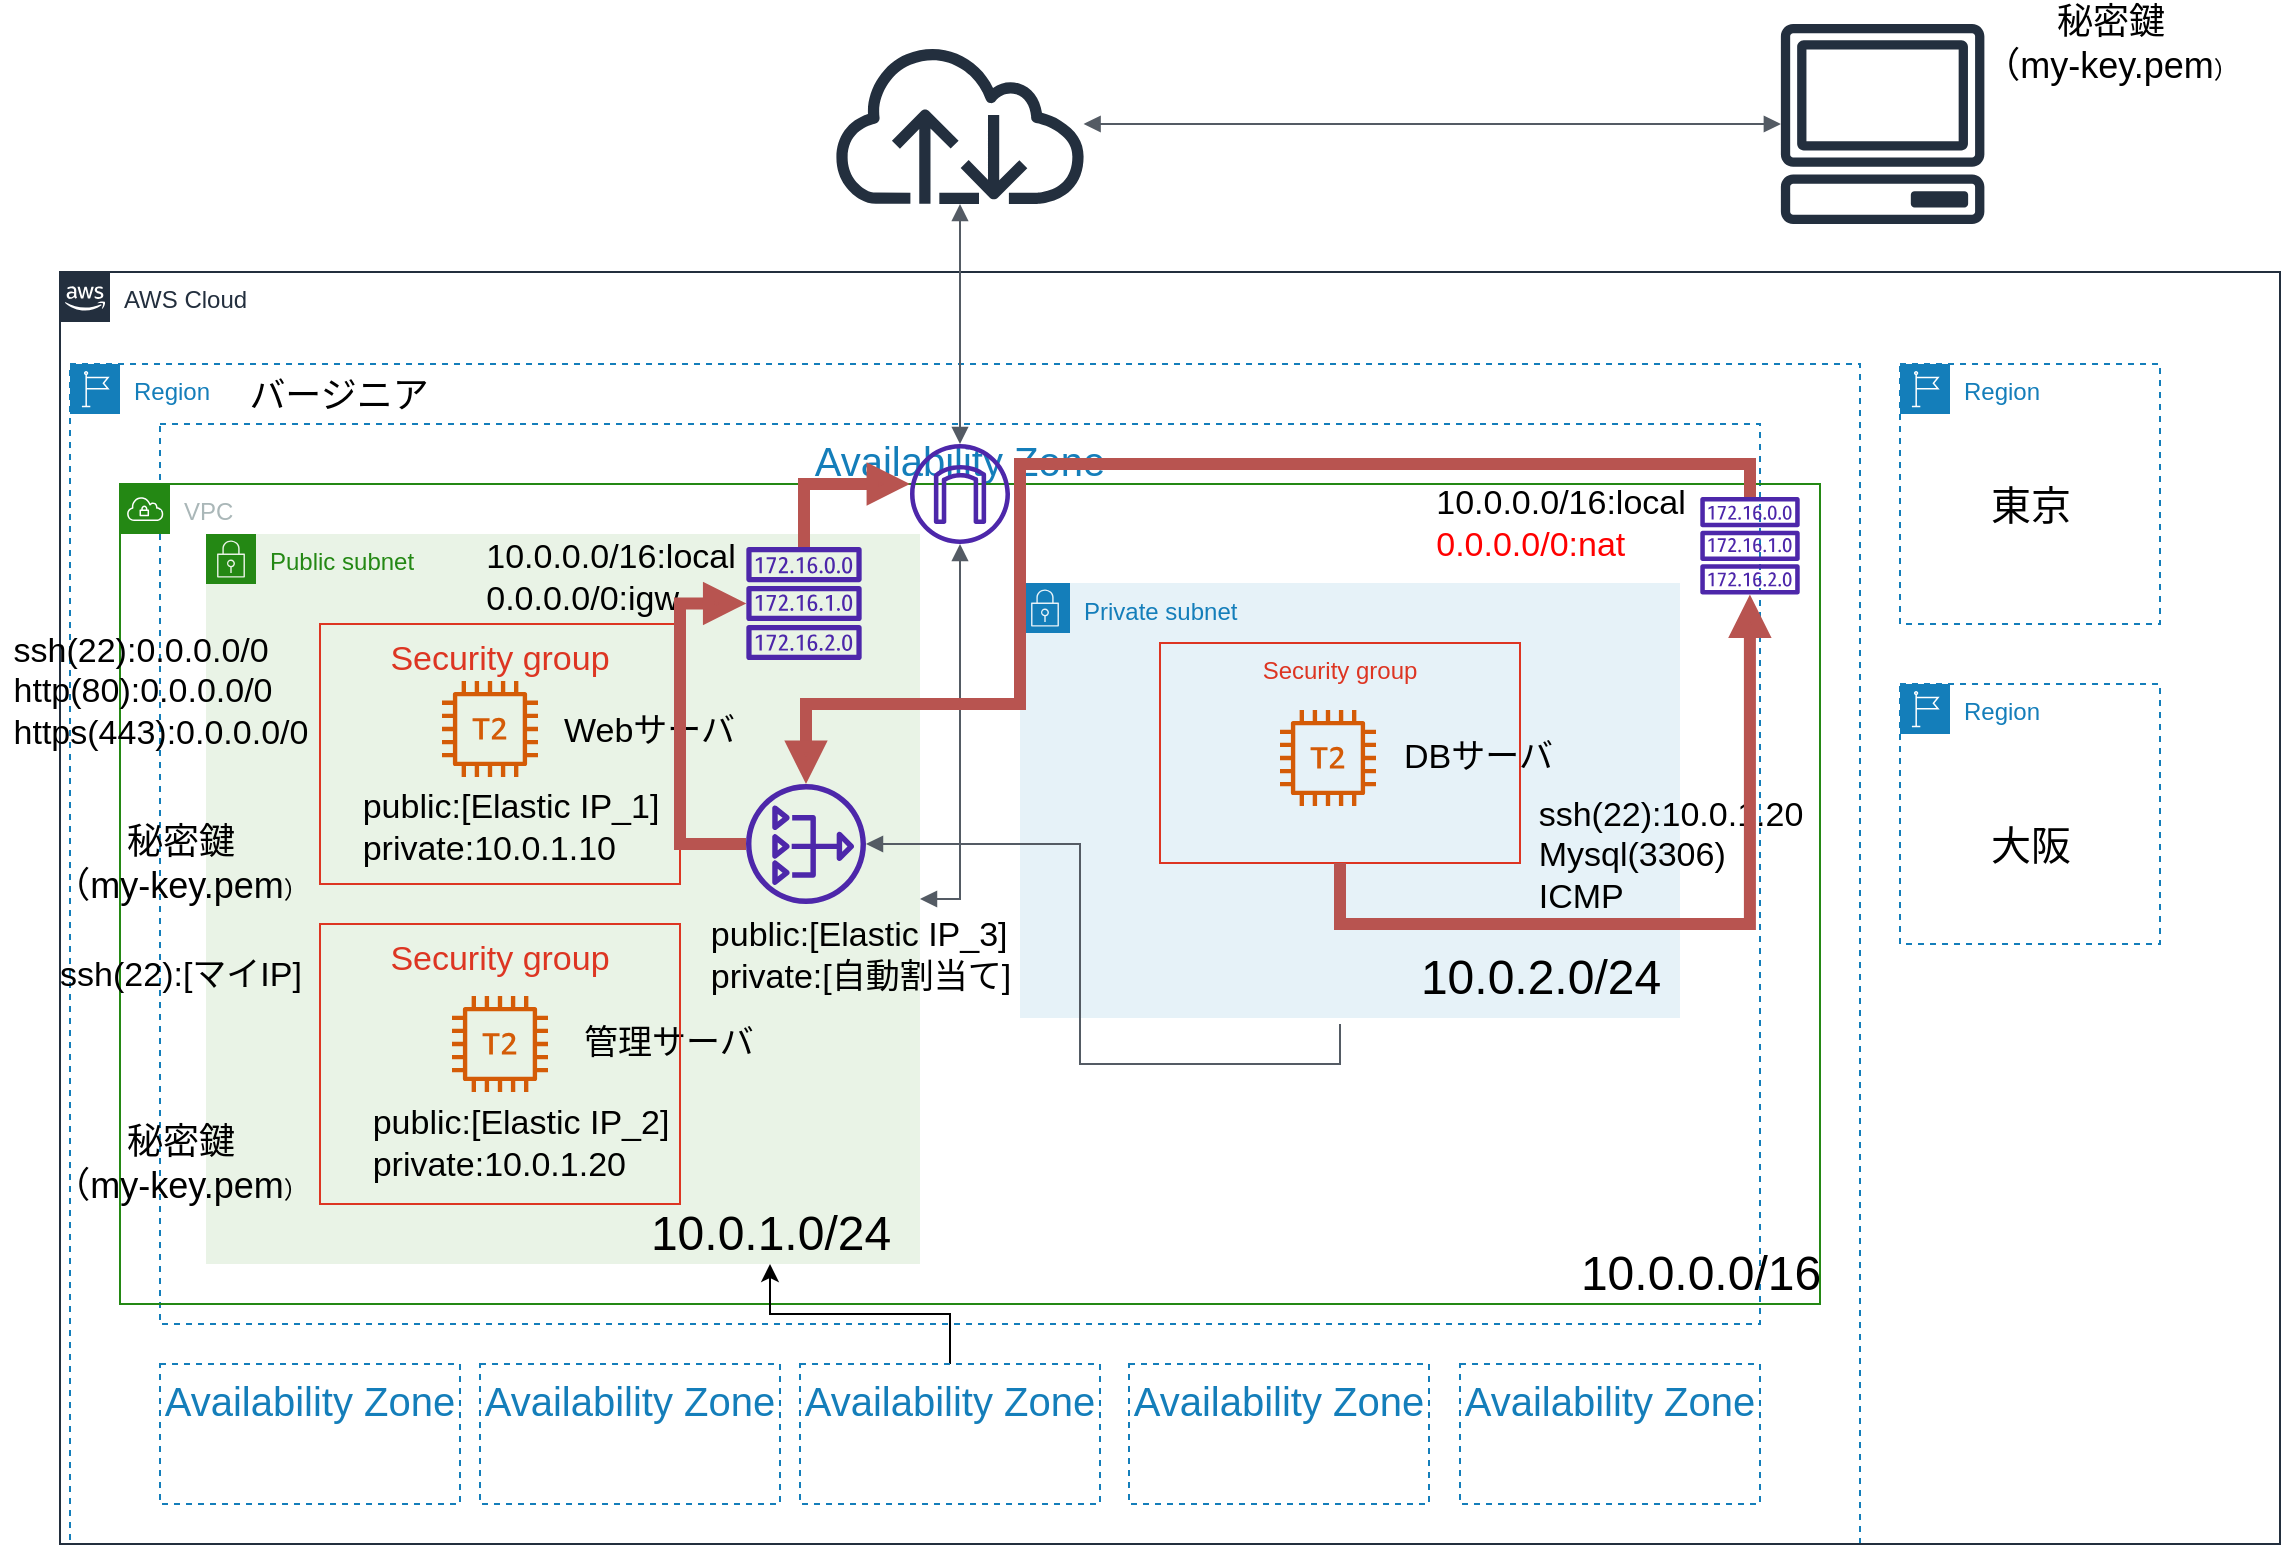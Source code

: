 <mxfile version="16.5.5" type="device"><diagram id="jHGPRK7OEZZswcV6LGpF" name="Page-1"><mxGraphModel dx="1319" dy="794" grid="1" gridSize="10" guides="1" tooltips="1" connect="1" arrows="1" fold="1" page="1" pageScale="1" pageWidth="1169" pageHeight="827" math="0" shadow="0"><root><mxCell id="0"/><mxCell id="1" parent="0"/><mxCell id="D1KLTxWbHaSVt6todmUT-3" value="Region" style="points=[[0,0],[0.25,0],[0.5,0],[0.75,0],[1,0],[1,0.25],[1,0.5],[1,0.75],[1,1],[0.75,1],[0.5,1],[0.25,1],[0,1],[0,0.75],[0,0.5],[0,0.25]];outlineConnect=0;gradientColor=none;html=1;whiteSpace=wrap;fontSize=12;fontStyle=0;shape=mxgraph.aws4.group;grIcon=mxgraph.aws4.group_region;strokeColor=#147EBA;fillColor=none;verticalAlign=top;align=left;spacingLeft=30;fontColor=#147EBA;dashed=1;" parent="1" vertex="1"><mxGeometry x="55" y="210" width="895" height="590" as="geometry"/></mxCell><mxCell id="D1KLTxWbHaSVt6todmUT-1" value="AWS Cloud" style="points=[[0,0],[0.25,0],[0.5,0],[0.75,0],[1,0],[1,0.25],[1,0.5],[1,0.75],[1,1],[0.75,1],[0.5,1],[0.25,1],[0,1],[0,0.75],[0,0.5],[0,0.25]];outlineConnect=0;gradientColor=none;html=1;whiteSpace=wrap;fontSize=12;fontStyle=0;shape=mxgraph.aws4.group;grIcon=mxgraph.aws4.group_aws_cloud_alt;strokeColor=#232F3E;fillColor=none;verticalAlign=top;align=left;spacingLeft=30;fontColor=#232F3E;dashed=0;" parent="1" vertex="1"><mxGeometry x="50" y="164" width="1110" height="636" as="geometry"/></mxCell><mxCell id="D1KLTxWbHaSVt6todmUT-9" value="Availability Zone" style="fillColor=none;strokeColor=#147EBA;dashed=1;verticalAlign=top;fontStyle=0;fontColor=#147EBA;fontSize=20;" parent="1" vertex="1"><mxGeometry x="100" y="240" width="800" height="450" as="geometry"/></mxCell><mxCell id="D1KLTxWbHaSVt6todmUT-16" value="VPC" style="points=[[0,0],[0.25,0],[0.5,0],[0.75,0],[1,0],[1,0.25],[1,0.5],[1,0.75],[1,1],[0.75,1],[0.5,1],[0.25,1],[0,1],[0,0.75],[0,0.5],[0,0.25]];outlineConnect=0;gradientColor=none;html=1;whiteSpace=wrap;fontSize=12;fontStyle=0;shape=mxgraph.aws4.group;grIcon=mxgraph.aws4.group_vpc;strokeColor=#248814;fillColor=none;verticalAlign=top;align=left;spacingLeft=30;fontColor=#AAB7B8;dashed=0;" parent="1" vertex="1"><mxGeometry x="80" y="270" width="850" height="410" as="geometry"/></mxCell><mxCell id="D1KLTxWbHaSVt6todmUT-4" value="&lt;font style=&quot;font-size: 18px&quot;&gt;バージニア&lt;/font&gt;" style="text;html=1;resizable=0;autosize=1;align=center;verticalAlign=middle;points=[];fillColor=none;strokeColor=none;rounded=0;" parent="1" vertex="1"><mxGeometry x="134" y="216" width="110" height="20" as="geometry"/></mxCell><mxCell id="D1KLTxWbHaSVt6todmUT-5" value="Region" style="points=[[0,0],[0.25,0],[0.5,0],[0.75,0],[1,0],[1,0.25],[1,0.5],[1,0.75],[1,1],[0.75,1],[0.5,1],[0.25,1],[0,1],[0,0.75],[0,0.5],[0,0.25]];outlineConnect=0;gradientColor=none;html=1;whiteSpace=wrap;fontSize=12;fontStyle=0;shape=mxgraph.aws4.group;grIcon=mxgraph.aws4.group_region;strokeColor=#147EBA;fillColor=none;verticalAlign=top;align=left;spacingLeft=30;fontColor=#147EBA;dashed=1;" parent="1" vertex="1"><mxGeometry x="970" y="210" width="130" height="130" as="geometry"/></mxCell><mxCell id="D1KLTxWbHaSVt6todmUT-6" value="Region" style="points=[[0,0],[0.25,0],[0.5,0],[0.75,0],[1,0],[1,0.25],[1,0.5],[1,0.75],[1,1],[0.75,1],[0.5,1],[0.25,1],[0,1],[0,0.75],[0,0.5],[0,0.25]];outlineConnect=0;gradientColor=none;html=1;whiteSpace=wrap;fontSize=12;fontStyle=0;shape=mxgraph.aws4.group;grIcon=mxgraph.aws4.group_region;strokeColor=#147EBA;fillColor=none;verticalAlign=top;align=left;spacingLeft=30;fontColor=#147EBA;dashed=1;" parent="1" vertex="1"><mxGeometry x="970" y="370" width="130" height="130" as="geometry"/></mxCell><mxCell id="D1KLTxWbHaSVt6todmUT-7" value="&lt;font style=&quot;font-size: 20px&quot;&gt;東京&lt;/font&gt;" style="text;html=1;resizable=0;autosize=1;align=center;verticalAlign=middle;points=[];fillColor=none;strokeColor=none;rounded=0;" parent="1" vertex="1"><mxGeometry x="1005" y="270" width="60" height="20" as="geometry"/></mxCell><mxCell id="D1KLTxWbHaSVt6todmUT-8" value="&lt;font style=&quot;font-size: 20px&quot;&gt;大阪&lt;/font&gt;" style="text;html=1;resizable=0;autosize=1;align=center;verticalAlign=middle;points=[];fillColor=none;strokeColor=none;rounded=0;" parent="1" vertex="1"><mxGeometry x="1005" y="440" width="60" height="20" as="geometry"/></mxCell><mxCell id="D1KLTxWbHaSVt6todmUT-11" value="Availability Zone" style="fillColor=none;strokeColor=#147EBA;dashed=1;verticalAlign=top;fontStyle=0;fontColor=#147EBA;fontSize=20;" parent="1" vertex="1"><mxGeometry x="100" y="710" width="150" height="70" as="geometry"/></mxCell><mxCell id="D1KLTxWbHaSVt6todmUT-12" value="Availability Zone" style="fillColor=none;strokeColor=#147EBA;dashed=1;verticalAlign=top;fontStyle=0;fontColor=#147EBA;fontSize=20;" parent="1" vertex="1"><mxGeometry x="260" y="710" width="150" height="70" as="geometry"/></mxCell><mxCell id="3kUjxcL1UMjEsA7dGQJ8-5" value="" style="edgeStyle=orthogonalEdgeStyle;rounded=0;orthogonalLoop=1;jettySize=auto;html=1;fontColor=#FF0000;" edge="1" parent="1" source="D1KLTxWbHaSVt6todmUT-13" target="D1KLTxWbHaSVt6todmUT-19"><mxGeometry relative="1" as="geometry"/></mxCell><mxCell id="D1KLTxWbHaSVt6todmUT-13" value="Availability Zone" style="fillColor=none;strokeColor=#147EBA;dashed=1;verticalAlign=top;fontStyle=0;fontColor=#147EBA;fontSize=20;" parent="1" vertex="1"><mxGeometry x="420" y="710" width="150" height="70" as="geometry"/></mxCell><mxCell id="D1KLTxWbHaSVt6todmUT-14" value="Availability Zone" style="fillColor=none;strokeColor=#147EBA;dashed=1;verticalAlign=top;fontStyle=0;fontColor=#147EBA;fontSize=20;" parent="1" vertex="1"><mxGeometry x="584.5" y="710" width="150" height="70" as="geometry"/></mxCell><mxCell id="D1KLTxWbHaSVt6todmUT-15" value="Availability Zone" style="fillColor=none;strokeColor=#147EBA;dashed=1;verticalAlign=top;fontStyle=0;fontColor=#147EBA;fontSize=20;" parent="1" vertex="1"><mxGeometry x="750" y="710" width="150" height="70" as="geometry"/></mxCell><mxCell id="D1KLTxWbHaSVt6todmUT-17" value="&lt;font style=&quot;font-size: 24px&quot;&gt;10.0.0.0/16&lt;/font&gt;" style="text;html=1;resizable=0;autosize=1;align=center;verticalAlign=middle;points=[];fillColor=none;strokeColor=none;rounded=0;fontSize=20;" parent="1" vertex="1"><mxGeometry x="800" y="650" width="140" height="30" as="geometry"/></mxCell><mxCell id="D1KLTxWbHaSVt6todmUT-18" value="Public subnet" style="points=[[0,0],[0.25,0],[0.5,0],[0.75,0],[1,0],[1,0.25],[1,0.5],[1,0.75],[1,1],[0.75,1],[0.5,1],[0.25,1],[0,1],[0,0.75],[0,0.5],[0,0.25]];outlineConnect=0;gradientColor=none;html=1;whiteSpace=wrap;fontSize=12;fontStyle=0;shape=mxgraph.aws4.group;grIcon=mxgraph.aws4.group_security_group;grStroke=0;strokeColor=#248814;fillColor=#E9F3E6;verticalAlign=top;align=left;spacingLeft=30;fontColor=#248814;dashed=0;" parent="1" vertex="1"><mxGeometry x="123" y="295" width="357" height="365" as="geometry"/></mxCell><mxCell id="D1KLTxWbHaSVt6todmUT-19" value="&lt;font style=&quot;font-size: 24px&quot;&gt;10.0.1.0/24&lt;/font&gt;" style="text;html=1;resizable=0;autosize=1;align=center;verticalAlign=middle;points=[];fillColor=none;strokeColor=none;rounded=0;fontSize=20;" parent="1" vertex="1"><mxGeometry x="335" y="630" width="140" height="30" as="geometry"/></mxCell><mxCell id="D1KLTxWbHaSVt6todmUT-22" value="" style="sketch=0;outlineConnect=0;fontColor=#232F3E;gradientColor=none;fillColor=#232F3E;strokeColor=none;dashed=0;verticalLabelPosition=bottom;verticalAlign=top;align=center;html=1;fontSize=12;fontStyle=0;aspect=fixed;pointerEvents=1;shape=mxgraph.aws4.client;" parent="1" vertex="1"><mxGeometry x="910" y="40" width="102.63" height="100" as="geometry"/></mxCell><mxCell id="D1KLTxWbHaSVt6todmUT-23" value="" style="sketch=0;outlineConnect=0;fontColor=#232F3E;gradientColor=none;fillColor=#232F3E;strokeColor=none;dashed=0;verticalLabelPosition=bottom;verticalAlign=top;align=center;html=1;fontSize=12;fontStyle=0;aspect=fixed;pointerEvents=1;shape=mxgraph.aws4.internet;" parent="1" vertex="1"><mxGeometry x="435" y="50" width="130" height="80" as="geometry"/></mxCell><mxCell id="ukqF0awiUCykZ0KiMhG7-1" value="" style="sketch=0;outlineConnect=0;fontColor=#232F3E;gradientColor=none;fillColor=#4D27AA;strokeColor=none;dashed=0;verticalLabelPosition=bottom;verticalAlign=top;align=center;html=1;fontSize=12;fontStyle=0;aspect=fixed;pointerEvents=1;shape=mxgraph.aws4.internet_gateway;" parent="1" vertex="1"><mxGeometry x="475" y="250" width="50" height="50" as="geometry"/></mxCell><mxCell id="ukqF0awiUCykZ0KiMhG7-2" value="" style="edgeStyle=orthogonalEdgeStyle;html=1;endArrow=block;elbow=vertical;startArrow=block;startFill=1;endFill=1;strokeColor=#545B64;rounded=0;" parent="1" source="ukqF0awiUCykZ0KiMhG7-1" target="D1KLTxWbHaSVt6todmUT-23" edge="1"><mxGeometry width="100" relative="1" as="geometry"><mxPoint x="390" y="380" as="sourcePoint"/><mxPoint x="490" y="380" as="targetPoint"/></mxGeometry></mxCell><mxCell id="ukqF0awiUCykZ0KiMhG7-3" value="" style="edgeStyle=orthogonalEdgeStyle;html=1;endArrow=block;elbow=vertical;startArrow=block;startFill=1;endFill=1;strokeColor=#545B64;rounded=0;" parent="1" source="D1KLTxWbHaSVt6todmUT-23" target="D1KLTxWbHaSVt6todmUT-22" edge="1"><mxGeometry width="100" relative="1" as="geometry"><mxPoint x="390" y="380" as="sourcePoint"/><mxPoint x="490" y="380" as="targetPoint"/></mxGeometry></mxCell><mxCell id="ukqF0awiUCykZ0KiMhG7-4" value="" style="sketch=0;outlineConnect=0;fontColor=#232F3E;gradientColor=none;fillColor=#4D27AA;strokeColor=none;dashed=0;verticalLabelPosition=bottom;verticalAlign=top;align=center;html=1;fontSize=12;fontStyle=0;aspect=fixed;pointerEvents=1;shape=mxgraph.aws4.route_table;" parent="1" vertex="1"><mxGeometry x="870" y="276.54" width="50" height="48.72" as="geometry"/></mxCell><mxCell id="ukqF0awiUCykZ0KiMhG7-5" value="&lt;div style=&quot;text-align: left&quot;&gt;&lt;span style=&quot;font-size: 17px&quot;&gt;10.0.0.0/16:local&lt;/span&gt;&lt;/div&gt;&lt;font style=&quot;font-size: 17px&quot;&gt;&lt;div style=&quot;text-align: left&quot;&gt;&lt;span style=&quot;color: rgb(255 , 0 , 0)&quot;&gt;0.0.0.0/0:nat&lt;/span&gt;&lt;/div&gt;&lt;/font&gt;" style="text;html=1;resizable=0;autosize=1;align=center;verticalAlign=middle;points=[];fillColor=none;strokeColor=none;rounded=0;" parent="1" vertex="1"><mxGeometry x="730" y="275" width="140" height="30" as="geometry"/></mxCell><mxCell id="ukqF0awiUCykZ0KiMhG7-6" value="" style="sketch=0;outlineConnect=0;fontColor=#232F3E;gradientColor=none;fillColor=#4D27AA;strokeColor=none;dashed=0;verticalLabelPosition=bottom;verticalAlign=top;align=center;html=1;fontSize=12;fontStyle=0;aspect=fixed;pointerEvents=1;shape=mxgraph.aws4.route_table;" parent="1" vertex="1"><mxGeometry x="393" y="301.54" width="58" height="56.51" as="geometry"/></mxCell><mxCell id="ukqF0awiUCykZ0KiMhG7-7" value="&lt;div style=&quot;text-align: left&quot;&gt;&lt;span style=&quot;font-size: 17px&quot;&gt;10.0.0.0/16:local&lt;/span&gt;&lt;/div&gt;&lt;font style=&quot;font-size: 17px&quot;&gt;&lt;div style=&quot;text-align: left&quot;&gt;&lt;span&gt;0.0.0.0/0:igw&lt;/span&gt;&lt;/div&gt;&lt;/font&gt;" style="text;html=1;resizable=0;autosize=1;align=center;verticalAlign=middle;points=[];fillColor=none;strokeColor=none;rounded=0;" parent="1" vertex="1"><mxGeometry x="255" y="301.54" width="140" height="30" as="geometry"/></mxCell><mxCell id="ukqF0awiUCykZ0KiMhG7-9" value="" style="edgeStyle=orthogonalEdgeStyle;html=1;endArrow=block;elbow=vertical;startArrow=block;startFill=1;endFill=1;strokeColor=#545B64;rounded=0;fontSize=17;exitX=1;exitY=0.5;exitDx=0;exitDy=0;" parent="1" source="D1KLTxWbHaSVt6todmUT-18" edge="1"><mxGeometry width="100" relative="1" as="geometry"><mxPoint x="450" y="336" as="sourcePoint"/><mxPoint x="500" y="300" as="targetPoint"/><Array as="points"><mxPoint x="500" y="478"/></Array></mxGeometry></mxCell><mxCell id="ukqF0awiUCykZ0KiMhG7-10" value="" style="sketch=0;outlineConnect=0;fontColor=#232F3E;gradientColor=none;fillColor=#D45B07;strokeColor=none;dashed=0;verticalLabelPosition=bottom;verticalAlign=top;align=center;html=1;fontSize=12;fontStyle=0;aspect=fixed;pointerEvents=1;shape=mxgraph.aws4.t2_instance;" parent="1" vertex="1"><mxGeometry x="241" y="368.49" width="48" height="48" as="geometry"/></mxCell><mxCell id="ukqF0awiUCykZ0KiMhG7-11" value="&lt;div style=&quot;text-align: left&quot;&gt;&lt;span style=&quot;font-size: 17px&quot;&gt;public:[Elastic IP_1]&lt;/span&gt;&lt;/div&gt;&lt;div style=&quot;text-align: left&quot;&gt;&lt;span style=&quot;font-size: 17px&quot;&gt;private:10.0.1.10&lt;/span&gt;&lt;/div&gt;" style="text;html=1;resizable=0;autosize=1;align=center;verticalAlign=middle;points=[];fillColor=none;strokeColor=none;rounded=0;" parent="1" vertex="1"><mxGeometry x="195" y="422.49" width="160" height="40" as="geometry"/></mxCell><mxCell id="ukqF0awiUCykZ0KiMhG7-12" value="&lt;font style=&quot;font-size: 17px&quot;&gt;Webサーバ&lt;/font&gt;" style="text;html=1;resizable=0;autosize=1;align=left;verticalAlign=middle;points=[];fillColor=none;strokeColor=none;rounded=0;" parent="1" vertex="1"><mxGeometry x="300" y="383.75" width="100" height="20" as="geometry"/></mxCell><mxCell id="ukqF0awiUCykZ0KiMhG7-13" value="Security group" style="fillColor=none;strokeColor=#DD3522;verticalAlign=top;fontStyle=0;fontColor=#DD3522;fontSize=17;" parent="1" vertex="1"><mxGeometry x="180" y="340" width="180" height="130" as="geometry"/></mxCell><mxCell id="ukqF0awiUCykZ0KiMhG7-16" value="&lt;div style=&quot;text-align: left&quot;&gt;&lt;span style=&quot;font-size: 17px&quot;&gt;ssh(22):0.0.0.0/0&lt;/span&gt;&lt;/div&gt;&lt;span style=&quot;font-size: 17px&quot;&gt;&lt;div style=&quot;text-align: left&quot;&gt;&lt;span&gt;http(80):&lt;/span&gt;&lt;span&gt;0.0.0.0/0&lt;/span&gt;&lt;/div&gt;&lt;/span&gt;&lt;span style=&quot;font-size: 17px&quot;&gt;&lt;div style=&quot;text-align: left&quot;&gt;&lt;span&gt;https(443):&lt;/span&gt;&lt;span&gt;0.0.0.0/0&lt;/span&gt;&lt;/div&gt;&lt;/span&gt;" style="text;html=1;resizable=0;autosize=1;align=center;verticalAlign=middle;points=[];fillColor=none;strokeColor=none;rounded=0;" parent="1" vertex="1"><mxGeometry x="20" y="349" width="160" height="50" as="geometry"/></mxCell><mxCell id="di8r6pEguApiscKewLgf-4" value="&lt;div style=&quot;text-align: left&quot;&gt;&lt;span style=&quot;font-size: 17px&quot;&gt;private:10.0.2.10&lt;/span&gt;&lt;br&gt;&lt;/div&gt;" style="text;html=1;resizable=0;autosize=1;align=center;verticalAlign=middle;points=[];fillColor=none;strokeColor=none;rounded=0;" parent="1" vertex="1"><mxGeometry x="620" y="442" width="140" height="20" as="geometry"/></mxCell><mxCell id="di8r6pEguApiscKewLgf-10" value="&lt;font style=&quot;font-size: 18px&quot;&gt;秘密鍵&lt;br&gt;（my-key.pem&lt;/font&gt;）" style="text;html=1;resizable=0;autosize=1;align=center;verticalAlign=middle;points=[];fillColor=none;strokeColor=none;rounded=0;" parent="1" vertex="1"><mxGeometry x="1005" y="30" width="140" height="40" as="geometry"/></mxCell><mxCell id="di8r6pEguApiscKewLgf-11" value="&lt;font style=&quot;font-size: 18px&quot;&gt;秘密鍵&lt;br&gt;（my-key.pem&lt;/font&gt;）" style="text;html=1;resizable=0;autosize=1;align=center;verticalAlign=middle;points=[];fillColor=none;strokeColor=none;rounded=0;" parent="1" vertex="1"><mxGeometry x="40" y="440" width="140" height="40" as="geometry"/></mxCell><mxCell id="di8r6pEguApiscKewLgf-12" value="" style="sketch=0;outlineConnect=0;fontColor=#232F3E;gradientColor=none;fillColor=#D45B07;strokeColor=none;dashed=0;verticalLabelPosition=bottom;verticalAlign=top;align=center;html=1;fontSize=12;fontStyle=0;aspect=fixed;pointerEvents=1;shape=mxgraph.aws4.t2_instance;" parent="1" vertex="1"><mxGeometry x="246" y="526" width="48" height="48" as="geometry"/></mxCell><mxCell id="di8r6pEguApiscKewLgf-13" value="&lt;font style=&quot;font-size: 17px&quot;&gt;管理サーバ&lt;/font&gt;" style="text;html=1;resizable=0;autosize=1;align=left;verticalAlign=middle;points=[];fillColor=none;strokeColor=none;rounded=0;" parent="1" vertex="1"><mxGeometry x="310" y="540" width="100" height="20" as="geometry"/></mxCell><mxCell id="di8r6pEguApiscKewLgf-14" value="Security group" style="fillColor=none;strokeColor=#DD3522;verticalAlign=top;fontStyle=0;fontColor=#DD3522;fontSize=17;" parent="1" vertex="1"><mxGeometry x="180" y="490" width="180" height="140" as="geometry"/></mxCell><mxCell id="di8r6pEguApiscKewLgf-15" value="&lt;div style=&quot;text-align: left&quot;&gt;&lt;span style=&quot;font-size: 17px&quot;&gt;public:[Elastic IP_2]&lt;/span&gt;&lt;/div&gt;&lt;div style=&quot;text-align: left&quot;&gt;&lt;span style=&quot;font-size: 17px&quot;&gt;private:10.0.1.2&lt;/span&gt;&lt;span style=&quot;font-size: 17px&quot;&gt;0&lt;/span&gt;&lt;/div&gt;" style="text;html=1;resizable=0;autosize=1;align=center;verticalAlign=middle;points=[];fillColor=none;strokeColor=none;rounded=0;" parent="1" vertex="1"><mxGeometry x="200" y="580" width="160" height="40" as="geometry"/></mxCell><mxCell id="di8r6pEguApiscKewLgf-16" value="&lt;div style=&quot;text-align: left&quot;&gt;&lt;span style=&quot;font-size: 17px&quot;&gt;ssh(22):[マイIP]&lt;/span&gt;&lt;/div&gt;" style="text;html=1;resizable=0;autosize=1;align=center;verticalAlign=middle;points=[];fillColor=none;strokeColor=none;rounded=0;" parent="1" vertex="1"><mxGeometry x="40" y="506" width="140" height="20" as="geometry"/></mxCell><mxCell id="di8r6pEguApiscKewLgf-18" value="&lt;font style=&quot;font-size: 18px&quot;&gt;秘密鍵&lt;br&gt;（my-key.pem&lt;/font&gt;）" style="text;html=1;resizable=0;autosize=1;align=center;verticalAlign=middle;points=[];fillColor=none;strokeColor=none;rounded=0;" parent="1" vertex="1"><mxGeometry x="40" y="590" width="140" height="40" as="geometry"/></mxCell><mxCell id="3kUjxcL1UMjEsA7dGQJ8-1" value="" style="sketch=0;outlineConnect=0;fontColor=#232F3E;gradientColor=none;fillColor=#4D27AA;strokeColor=none;dashed=0;verticalLabelPosition=bottom;verticalAlign=top;align=center;html=1;fontSize=12;fontStyle=0;aspect=fixed;pointerEvents=1;shape=mxgraph.aws4.nat_gateway;" vertex="1" parent="1"><mxGeometry x="393" y="420" width="60" height="60" as="geometry"/></mxCell><mxCell id="3kUjxcL1UMjEsA7dGQJ8-2" value="&lt;div style=&quot;text-align: left&quot;&gt;&lt;span style=&quot;font-size: 17px&quot;&gt;public:[Elastic IP_3&lt;/span&gt;&lt;span style=&quot;font-size: 17px&quot;&gt;]&lt;/span&gt;&lt;/div&gt;&lt;div style=&quot;text-align: left&quot;&gt;&lt;span style=&quot;font-size: 17px&quot;&gt;private:[自動割当て]&lt;/span&gt;&lt;/div&gt;" style="text;html=1;resizable=0;autosize=1;align=center;verticalAlign=middle;points=[];fillColor=none;strokeColor=none;rounded=0;" vertex="1" parent="1"><mxGeometry x="365" y="486" width="170" height="40" as="geometry"/></mxCell><mxCell id="di8r6pEguApiscKewLgf-1" value="Private subnet" style="points=[[0,0],[0.25,0],[0.5,0],[0.75,0],[1,0],[1,0.25],[1,0.5],[1,0.75],[1,1],[0.75,1],[0.5,1],[0.25,1],[0,1],[0,0.75],[0,0.5],[0,0.25]];outlineConnect=0;gradientColor=none;html=1;whiteSpace=wrap;fontSize=12;fontStyle=0;container=1;pointerEvents=0;collapsible=0;recursiveResize=0;shape=mxgraph.aws4.group;grIcon=mxgraph.aws4.group_security_group;grStroke=0;strokeColor=#147EBA;fillColor=#E6F2F8;verticalAlign=top;align=left;spacingLeft=30;fontColor=#147EBA;dashed=0;" parent="1" vertex="1"><mxGeometry x="530" y="319.5" width="330" height="217.5" as="geometry"/></mxCell><mxCell id="di8r6pEguApiscKewLgf-2" value="&lt;font style=&quot;font-size: 24px&quot;&gt;10.0.2.0/24&lt;/font&gt;" style="text;html=1;resizable=0;autosize=1;align=center;verticalAlign=middle;points=[];fillColor=none;strokeColor=none;rounded=0;fontSize=20;" parent="di8r6pEguApiscKewLgf-1" vertex="1"><mxGeometry x="190" y="182.5" width="140" height="30" as="geometry"/></mxCell><mxCell id="di8r6pEguApiscKewLgf-3" value="" style="sketch=0;outlineConnect=0;fontColor=#232F3E;gradientColor=none;fillColor=#D45B07;strokeColor=none;dashed=0;verticalLabelPosition=bottom;verticalAlign=top;align=center;html=1;fontSize=12;fontStyle=0;aspect=fixed;pointerEvents=1;shape=mxgraph.aws4.t2_instance;" parent="di8r6pEguApiscKewLgf-1" vertex="1"><mxGeometry x="130" y="63.5" width="48" height="48" as="geometry"/></mxCell><mxCell id="di8r6pEguApiscKewLgf-5" value="&lt;font style=&quot;font-size: 17px&quot;&gt;DBサーバ&lt;/font&gt;" style="text;html=1;resizable=0;autosize=1;align=left;verticalAlign=middle;points=[];fillColor=none;strokeColor=none;rounded=0;" parent="di8r6pEguApiscKewLgf-1" vertex="1"><mxGeometry x="190" y="77.5" width="90" height="20" as="geometry"/></mxCell><mxCell id="di8r6pEguApiscKewLgf-6" value="Security group" style="fillColor=none;strokeColor=#DD3522;verticalAlign=top;fontStyle=0;fontColor=#DD3522;" parent="di8r6pEguApiscKewLgf-1" vertex="1"><mxGeometry x="70" y="30" width="180" height="110" as="geometry"/></mxCell><mxCell id="di8r6pEguApiscKewLgf-7" value="&lt;div style=&quot;text-align: left&quot;&gt;&lt;span style=&quot;font-size: 17px&quot;&gt;ssh(22):10.0.1.20&lt;/span&gt;&lt;/div&gt;&lt;span style=&quot;font-size: 17px&quot;&gt;&lt;div style=&quot;text-align: left&quot;&gt;Mysql(3306)&lt;/div&gt;&lt;div style=&quot;text-align: left&quot;&gt;ICMP&lt;/div&gt;&lt;/span&gt;" style="text;html=1;resizable=0;autosize=1;align=center;verticalAlign=middle;points=[];fillColor=none;strokeColor=none;rounded=0;" parent="di8r6pEguApiscKewLgf-1" vertex="1"><mxGeometry x="250" y="111.5" width="150" height="50" as="geometry"/></mxCell><mxCell id="3kUjxcL1UMjEsA7dGQJ8-3" value="" style="edgeStyle=orthogonalEdgeStyle;html=1;endArrow=block;elbow=vertical;startArrow=none;endFill=1;strokeColor=#545B64;rounded=0;fontColor=#FF0000;" edge="1" parent="1" target="3kUjxcL1UMjEsA7dGQJ8-1"><mxGeometry width="100" relative="1" as="geometry"><mxPoint x="690" y="540" as="sourcePoint"/><mxPoint x="580" y="400" as="targetPoint"/><Array as="points"><mxPoint x="690" y="560"/><mxPoint x="560" y="560"/><mxPoint x="560" y="450"/></Array></mxGeometry></mxCell><mxCell id="3kUjxcL1UMjEsA7dGQJ8-6" value="" style="edgeStyle=orthogonalEdgeStyle;html=1;endArrow=none;elbow=vertical;startArrow=block;startFill=1;strokeColor=#b85450;rounded=0;fontColor=#FF0000;entryX=0.5;entryY=1;entryDx=0;entryDy=0;fillColor=#f8cecc;strokeWidth=6;" edge="1" parent="1" source="ukqF0awiUCykZ0KiMhG7-4" target="di8r6pEguApiscKewLgf-6"><mxGeometry width="100" relative="1" as="geometry"><mxPoint x="690" y="500" as="sourcePoint"/><mxPoint x="580" y="500" as="targetPoint"/><Array as="points"><mxPoint x="895" y="490"/><mxPoint x="690" y="490"/></Array></mxGeometry></mxCell><mxCell id="3kUjxcL1UMjEsA7dGQJ8-7" value="" style="edgeStyle=orthogonalEdgeStyle;html=1;endArrow=none;elbow=vertical;startArrow=block;startFill=1;strokeColor=#b85450;rounded=0;fontColor=#FF0000;fillColor=#f8cecc;strokeWidth=6;" edge="1" parent="1" source="3kUjxcL1UMjEsA7dGQJ8-1" target="ukqF0awiUCykZ0KiMhG7-4"><mxGeometry width="100" relative="1" as="geometry"><mxPoint x="905" y="335.26" as="sourcePoint"/><mxPoint x="700" y="469.5" as="targetPoint"/><Array as="points"><mxPoint x="423" y="380"/><mxPoint x="530" y="380"/><mxPoint x="530" y="260"/><mxPoint x="895" y="260"/></Array></mxGeometry></mxCell><mxCell id="3kUjxcL1UMjEsA7dGQJ8-8" value="" style="edgeStyle=orthogonalEdgeStyle;html=1;endArrow=none;elbow=vertical;startArrow=block;startFill=1;strokeColor=#b85450;rounded=0;fontColor=#FF0000;fillColor=#f8cecc;strokeWidth=6;" edge="1" parent="1" source="ukqF0awiUCykZ0KiMhG7-6" target="3kUjxcL1UMjEsA7dGQJ8-1"><mxGeometry width="100" relative="1" as="geometry"><mxPoint x="905" y="335.26" as="sourcePoint"/><mxPoint x="700" y="469.5" as="targetPoint"/><Array as="points"><mxPoint x="360" y="330"/><mxPoint x="360" y="450"/></Array></mxGeometry></mxCell><mxCell id="3kUjxcL1UMjEsA7dGQJ8-9" value="" style="edgeStyle=orthogonalEdgeStyle;html=1;endArrow=none;elbow=vertical;startArrow=block;startFill=1;strokeColor=#b85450;rounded=0;fontColor=#FF0000;fillColor=#f8cecc;strokeWidth=6;" edge="1" parent="1" source="ukqF0awiUCykZ0KiMhG7-1" target="ukqF0awiUCykZ0KiMhG7-6"><mxGeometry width="100" relative="1" as="geometry"><mxPoint x="403.172" y="339.8" as="sourcePoint"/><mxPoint x="433" y="490" as="targetPoint"/><Array as="points"><mxPoint x="422" y="270"/></Array></mxGeometry></mxCell></root></mxGraphModel></diagram></mxfile>